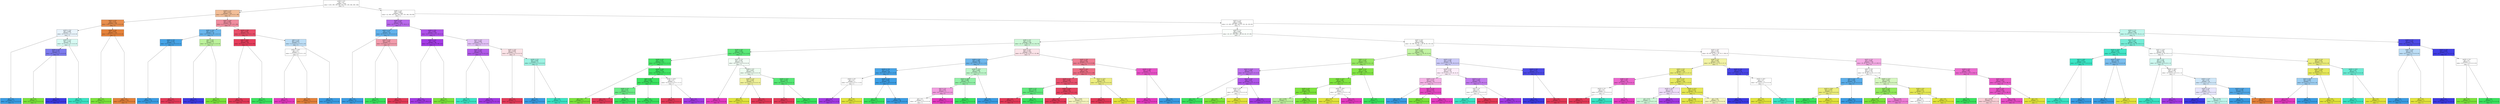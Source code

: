 digraph Tree {
node [shape=box, style="filled", color="black", fontname="helvetica"] ;
graph [ranksep=equally, splines=polyline] ;
edge [fontname="helvetica"] ;
0 [label="pix36 <= 0.5\ngini = 0.9\nsamples = 1414\nvalue = [135, 149, 130, 152, 154, 133, 139, 146, 140, 136]\nclass = 4", fillcolor="#ffffff"] ;
1 [label="pix28 <= 2.5\ngini = 0.557\nsamples = 214\nvalue = [133, 0, 4, 1, 4, 21, 4, 0, 1, 46]\nclass = 0", fillcolor="#f2be98"] ;
0 -> 1 [labeldistance=2.5, labelangle=45, headlabel="True"] ;
2 [label="pix21 <= 0.5\ngini = 0.18\nsamples = 146\nvalue = [132, 0, 2, 0, 4, 5, 3, 0, 0, 0]\nclass = 0", fillcolor="#e88e4d"] ;
1 -> 2 ;
3 [label="pix19 <= 9.0\ngini = 0.698\nsamples = 13\nvalue = [0, 0, 1, 0, 4, 5, 3, 0, 0, 0]\nclass = 5", fillcolor="#e9f4fc"] ;
2 -> 3 ;
4 [label="gini = 0.0\nsamples = 5\nvalue = [0, 0, 0, 0, 0, 5, 0, 0, 0, 0]\nclass = 5", fillcolor="#399de5"] ;
3 -> 4 ;
5 [label="pix29 <= 1.5\ngini = 0.594\nsamples = 8\nvalue = [0, 0, 1, 0, 4, 0, 3, 0, 0, 0]\nclass = 4", fillcolor="#d7faf3"] ;
3 -> 5 ;
6 [label="pix54 <= 5.5\ngini = 0.375\nsamples = 4\nvalue = [0, 0, 1, 0, 0, 0, 3, 0, 0, 0]\nclass = 6", fillcolor="#7d7bee"] ;
5 -> 6 ;
7 [label="gini = 0.0\nsamples = 1\nvalue = [0, 0, 1, 0, 0, 0, 0, 0, 0, 0]\nclass = 2", fillcolor="#7be539"] ;
6 -> 7 ;
8 [label="gini = 0.0\nsamples = 3\nvalue = [0, 0, 0, 0, 0, 0, 3, 0, 0, 0]\nclass = 6", fillcolor="#3c39e5"] ;
6 -> 8 ;
9 [label="gini = 0.0\nsamples = 4\nvalue = [0, 0, 0, 0, 4, 0, 0, 0, 0, 0]\nclass = 4", fillcolor="#39e5c5"] ;
5 -> 9 ;
10 [label="pix26 <= 2.0\ngini = 0.015\nsamples = 133\nvalue = [132, 0, 1, 0, 0, 0, 0, 0, 0, 0]\nclass = 0", fillcolor="#e5823b"] ;
2 -> 10 ;
11 [label="gini = 0.0\nsamples = 1\nvalue = [0, 0, 1, 0, 0, 0, 0, 0, 0, 0]\nclass = 2", fillcolor="#7be539"] ;
10 -> 11 ;
12 [label="gini = 0.0\nsamples = 132\nvalue = [132, 0, 0, 0, 0, 0, 0, 0, 0, 0]\nclass = 0", fillcolor="#e58139"] ;
10 -> 12 ;
13 [label="pix21 <= 6.0\ngini = 0.485\nsamples = 68\nvalue = [1, 0, 2, 1, 0, 16, 1, 0, 1, 46]\nclass = 9", fillcolor="#f08d9f"] ;
1 -> 13 ;
14 [label="pix43 <= 0.5\ngini = 0.377\nsamples = 18\nvalue = [0, 0, 2, 0, 0, 14, 1, 0, 0, 1]\nclass = 5", fillcolor="#6ab6ec"] ;
13 -> 14 ;
15 [label="pix63 <= 0.5\ngini = 0.124\nsamples = 15\nvalue = [0, 0, 0, 0, 0, 14, 0, 0, 0, 1]\nclass = 5", fillcolor="#47a4e7"] ;
14 -> 15 ;
16 [label="gini = 0.0\nsamples = 14\nvalue = [0, 0, 0, 0, 0, 14, 0, 0, 0, 0]\nclass = 5", fillcolor="#399de5"] ;
15 -> 16 ;
17 [label="gini = 0.0\nsamples = 1\nvalue = [0, 0, 0, 0, 0, 0, 0, 0, 0, 1]\nclass = 9", fillcolor="#e53958"] ;
15 -> 17 ;
18 [label="pix2 <= 6.5\ngini = 0.444\nsamples = 3\nvalue = [0, 0, 2, 0, 0, 0, 1, 0, 0, 0]\nclass = 2", fillcolor="#bdf29c"] ;
14 -> 18 ;
19 [label="gini = 0.0\nsamples = 1\nvalue = [0, 0, 0, 0, 0, 0, 1, 0, 0, 0]\nclass = 6", fillcolor="#3c39e5"] ;
18 -> 19 ;
20 [label="gini = 0.0\nsamples = 2\nvalue = [0, 0, 2, 0, 0, 0, 0, 0, 0, 0]\nclass = 2", fillcolor="#7be539"] ;
18 -> 20 ;
21 [label="pix34 <= 8.0\ngini = 0.187\nsamples = 50\nvalue = [1, 0, 0, 1, 0, 2, 0, 0, 1, 45]\nclass = 9", fillcolor="#e84e69"] ;
13 -> 21 ;
22 [label="pix9 <= 10.5\ngini = 0.043\nsamples = 46\nvalue = [0, 0, 0, 1, 0, 0, 0, 0, 0, 45]\nclass = 9", fillcolor="#e63d5c"] ;
21 -> 22 ;
23 [label="gini = 0.0\nsamples = 45\nvalue = [0, 0, 0, 0, 0, 0, 0, 0, 0, 45]\nclass = 9", fillcolor="#e53958"] ;
22 -> 23 ;
24 [label="gini = 0.0\nsamples = 1\nvalue = [0, 0, 0, 1, 0, 0, 0, 0, 0, 0]\nclass = 3", fillcolor="#39e55e"] ;
22 -> 24 ;
25 [label="pix6 <= 1.0\ngini = 0.625\nsamples = 4\nvalue = [1, 0, 0, 0, 0, 2, 0, 0, 1, 0]\nclass = 5", fillcolor="#bddef6"] ;
21 -> 25 ;
26 [label="pix52 <= 10.5\ngini = 0.5\nsamples = 2\nvalue = [1, 0, 0, 0, 0, 0, 0, 0, 1, 0]\nclass = 0", fillcolor="#ffffff"] ;
25 -> 26 ;
27 [label="gini = 0.0\nsamples = 1\nvalue = [0, 0, 0, 0, 0, 0, 0, 0, 1, 0]\nclass = 8", fillcolor="#e539c0"] ;
26 -> 27 ;
28 [label="gini = 0.0\nsamples = 1\nvalue = [1, 0, 0, 0, 0, 0, 0, 0, 0, 0]\nclass = 0", fillcolor="#e58139"] ;
26 -> 28 ;
29 [label="gini = 0.0\nsamples = 2\nvalue = [0, 0, 0, 0, 0, 2, 0, 0, 0, 0]\nclass = 5", fillcolor="#399de5"] ;
25 -> 29 ;
30 [label="pix60 <= 2.5\ngini = 0.887\nsamples = 1200\nvalue = [2, 149, 126, 151, 150, 112, 135, 146, 139, 90]\nclass = 3", fillcolor="#ffffff"] ;
0 -> 30 [labeldistance=2.5, labelangle=-45, headlabel="False"] ;
31 [label="pix29 <= 0.5\ngini = 0.367\nsamples = 140\nvalue = [0, 0, 1, 1, 6, 15, 0, 110, 0, 7]\nclass = 7", fillcolor="#b969eb"] ;
30 -> 31 ;
32 [label="pix21 <= 2.5\ngini = 0.32\nsamples = 16\nvalue = [0, 0, 0, 1, 0, 13, 0, 0, 0, 2]\nclass = 5", fillcolor="#63b2eb"] ;
31 -> 32 ;
33 [label="gini = 0.0\nsamples = 13\nvalue = [0, 0, 0, 0, 0, 13, 0, 0, 0, 0]\nclass = 5", fillcolor="#399de5"] ;
32 -> 33 ;
34 [label="pix43 <= 5.0\ngini = 0.444\nsamples = 3\nvalue = [0, 0, 0, 1, 0, 0, 0, 0, 0, 2]\nclass = 9", fillcolor="#f29cac"] ;
32 -> 34 ;
35 [label="gini = 0.0\nsamples = 1\nvalue = [0, 0, 0, 1, 0, 0, 0, 0, 0, 0]\nclass = 3", fillcolor="#39e55e"] ;
34 -> 35 ;
36 [label="gini = 0.0\nsamples = 2\nvalue = [0, 0, 0, 0, 0, 0, 0, 0, 0, 2]\nclass = 9", fillcolor="#e53958"] ;
34 -> 36 ;
37 [label="pix26 <= 9.5\ngini = 0.209\nsamples = 124\nvalue = [0, 0, 1, 0, 6, 2, 0, 110, 0, 5]\nclass = 7", fillcolor="#ae50e8"] ;
31 -> 37 ;
38 [label="pix55 <= 2.0\ngini = 0.02\nsamples = 99\nvalue = [0, 0, 1, 0, 0, 0, 0, 98, 0, 0]\nclass = 7", fillcolor="#a43be5"] ;
37 -> 38 ;
39 [label="gini = 0.0\nsamples = 98\nvalue = [0, 0, 0, 0, 0, 0, 0, 98, 0, 0]\nclass = 7", fillcolor="#a339e5"] ;
38 -> 39 ;
40 [label="gini = 0.0\nsamples = 1\nvalue = [0, 0, 1, 0, 0, 0, 0, 0, 0, 0]\nclass = 2", fillcolor="#7be539"] ;
38 -> 40 ;
41 [label="pix17 <= 0.5\ngini = 0.666\nsamples = 25\nvalue = [0, 0, 0, 0, 6, 2, 0, 12, 0, 5]\nclass = 7", fillcolor="#e2c0f7"] ;
37 -> 41 ;
42 [label="pix12 <= 5.5\ngini = 0.245\nsamples = 14\nvalue = [0, 0, 0, 0, 2, 0, 0, 12, 0, 0]\nclass = 7", fillcolor="#b25ae9"] ;
41 -> 42 ;
43 [label="gini = 0.0\nsamples = 2\nvalue = [0, 0, 0, 0, 2, 0, 0, 0, 0, 0]\nclass = 4", fillcolor="#39e5c5"] ;
42 -> 43 ;
44 [label="gini = 0.0\nsamples = 12\nvalue = [0, 0, 0, 0, 0, 0, 0, 12, 0, 0]\nclass = 7", fillcolor="#a339e5"] ;
42 -> 44 ;
45 [label="pix25 <= 6.0\ngini = 0.628\nsamples = 11\nvalue = [0, 0, 0, 0, 4, 2, 0, 0, 0, 5]\nclass = 9", fillcolor="#fbe3e7"] ;
41 -> 45 ;
46 [label="gini = 0.0\nsamples = 5\nvalue = [0, 0, 0, 0, 0, 0, 0, 0, 0, 5]\nclass = 9", fillcolor="#e53958"] ;
45 -> 46 ;
47 [label="pix38 <= 0.5\ngini = 0.444\nsamples = 6\nvalue = [0, 0, 0, 0, 4, 2, 0, 0, 0, 0]\nclass = 4", fillcolor="#9cf2e2"] ;
45 -> 47 ;
48 [label="gini = 0.0\nsamples = 2\nvalue = [0, 0, 0, 0, 0, 2, 0, 0, 0, 0]\nclass = 5", fillcolor="#399de5"] ;
47 -> 48 ;
49 [label="gini = 0.0\nsamples = 4\nvalue = [0, 0, 0, 0, 4, 0, 0, 0, 0, 0]\nclass = 4", fillcolor="#39e5c5"] ;
47 -> 49 ;
50 [label="pix33 <= 3.5\ngini = 0.879\nsamples = 1060\nvalue = [2, 149, 125, 150, 144, 97, 135, 36, 139, 83]\nclass = 3", fillcolor="#ffffff"] ;
30 -> 50 ;
51 [label="pix43 <= 1.5\ngini = 0.857\nsamples = 794\nvalue = [0, 127, 124, 149, 7, 80, 60, 28, 137, 82]\nclass = 3", fillcolor="#fbfffc"] ;
50 -> 51 ;
52 [label="pix26 <= 4.5\ngini = 0.713\nsamples = 295\nvalue = [0, 21, 3, 128, 0, 51, 0, 2, 18, 72]\nclass = 3", fillcolor="#cdf8d7"] ;
51 -> 52 ;
53 [label="pix19 <= 8.5\ngini = 0.291\nsamples = 136\nvalue = [0, 6, 3, 114, 0, 0, 0, 1, 6, 6]\nclass = 3", fillcolor="#5be979"] ;
52 -> 53 ;
54 [label="pix28 <= 4.5\ngini = 0.102\nsamples = 113\nvalue = [0, 0, 3, 107, 0, 0, 0, 1, 0, 2]\nclass = 3", fillcolor="#44e667"] ;
53 -> 54 ;
55 [label="gini = 0.0\nsamples = 3\nvalue = [0, 0, 3, 0, 0, 0, 0, 0, 0, 0]\nclass = 2", fillcolor="#7be539"] ;
54 -> 55 ;
56 [label="pix30 <= 4.0\ngini = 0.053\nsamples = 110\nvalue = [0, 0, 0, 107, 0, 0, 0, 1, 0, 2]\nclass = 3", fillcolor="#3ee662"] ;
54 -> 56 ;
57 [label="pix4 <= 8.5\ngini = 0.018\nsamples = 108\nvalue = [0, 0, 0, 107, 0, 0, 0, 0, 0, 1]\nclass = 3", fillcolor="#3be560"] ;
56 -> 57 ;
58 [label="pix46 <= 2.5\ngini = 0.32\nsamples = 5\nvalue = [0, 0, 0, 4, 0, 0, 0, 0, 0, 1]\nclass = 3", fillcolor="#6aec86"] ;
57 -> 58 ;
59 [label="gini = 0.0\nsamples = 1\nvalue = [0, 0, 0, 0, 0, 0, 0, 0, 0, 1]\nclass = 9", fillcolor="#e53958"] ;
58 -> 59 ;
60 [label="gini = 0.0\nsamples = 4\nvalue = [0, 0, 0, 4, 0, 0, 0, 0, 0, 0]\nclass = 3", fillcolor="#39e55e"] ;
58 -> 60 ;
61 [label="gini = 0.0\nsamples = 103\nvalue = [0, 0, 0, 103, 0, 0, 0, 0, 0, 0]\nclass = 3", fillcolor="#39e55e"] ;
57 -> 61 ;
62 [label="pix36 <= 10.0\ngini = 0.5\nsamples = 2\nvalue = [0, 0, 0, 0, 0, 0, 0, 1, 0, 1]\nclass = 7", fillcolor="#ffffff"] ;
56 -> 62 ;
63 [label="gini = 0.0\nsamples = 1\nvalue = [0, 0, 0, 0, 0, 0, 0, 0, 0, 1]\nclass = 9", fillcolor="#e53958"] ;
62 -> 63 ;
64 [label="gini = 0.0\nsamples = 1\nvalue = [0, 0, 0, 0, 0, 0, 0, 1, 0, 0]\nclass = 7", fillcolor="#a339e5"] ;
62 -> 64 ;
65 [label="pix37 <= 5.5\ngini = 0.741\nsamples = 23\nvalue = [0, 6, 0, 7, 0, 0, 0, 0, 6, 4]\nclass = 3", fillcolor="#f3fdf6"] ;
53 -> 65 ;
66 [label="gini = 0.0\nsamples = 6\nvalue = [0, 0, 0, 0, 0, 0, 0, 0, 6, 0]\nclass = 8", fillcolor="#e539c0"] ;
65 -> 66 ;
67 [label="pix58 <= 4.5\ngini = 0.651\nsamples = 17\nvalue = [0, 6, 0, 7, 0, 0, 0, 0, 0, 4]\nclass = 3", fillcolor="#edfdf0"] ;
65 -> 67 ;
68 [label="pix38 <= 1.0\ngini = 0.444\nsamples = 9\nvalue = [0, 6, 0, 0, 0, 0, 0, 0, 0, 3]\nclass = 1", fillcolor="#f0f29c"] ;
67 -> 68 ;
69 [label="gini = 0.0\nsamples = 6\nvalue = [0, 6, 0, 0, 0, 0, 0, 0, 0, 0]\nclass = 1", fillcolor="#e2e539"] ;
68 -> 69 ;
70 [label="gini = 0.0\nsamples = 3\nvalue = [0, 0, 0, 0, 0, 0, 0, 0, 0, 3]\nclass = 9", fillcolor="#e53958"] ;
68 -> 70 ;
71 [label="pix28 <= 11.0\ngini = 0.219\nsamples = 8\nvalue = [0, 0, 0, 7, 0, 0, 0, 0, 0, 1]\nclass = 3", fillcolor="#55e975"] ;
67 -> 71 ;
72 [label="gini = 0.0\nsamples = 1\nvalue = [0, 0, 0, 0, 0, 0, 0, 0, 0, 1]\nclass = 9", fillcolor="#e53958"] ;
71 -> 72 ;
73 [label="gini = 0.0\nsamples = 7\nvalue = [0, 0, 0, 7, 0, 0, 0, 0, 0, 0]\nclass = 3", fillcolor="#39e55e"] ;
71 -> 73 ;
74 [label="pix21 <= 6.5\ngini = 0.702\nsamples = 159\nvalue = [0, 15, 0, 14, 0, 51, 0, 1, 12, 66]\nclass = 9", fillcolor="#fbe3e8"] ;
52 -> 74 ;
75 [label="pix20 <= 9.0\ngini = 0.386\nsamples = 65\nvalue = [0, 2, 0, 9, 0, 50, 0, 1, 3, 0]\nclass = 5", fillcolor="#6eb7ec"] ;
74 -> 75 ;
76 [label="pix10 <= 7.0\ngini = 0.117\nsamples = 49\nvalue = [0, 1, 0, 1, 0, 46, 0, 1, 0, 0]\nclass = 5", fillcolor="#45a3e7"] ;
75 -> 76 ;
77 [label="pix54 <= 4.0\ngini = 0.5\nsamples = 2\nvalue = [0, 1, 0, 0, 0, 0, 0, 1, 0, 0]\nclass = 1", fillcolor="#ffffff"] ;
76 -> 77 ;
78 [label="gini = 0.0\nsamples = 1\nvalue = [0, 0, 0, 0, 0, 0, 0, 1, 0, 0]\nclass = 7", fillcolor="#a339e5"] ;
77 -> 78 ;
79 [label="gini = 0.0\nsamples = 1\nvalue = [0, 1, 0, 0, 0, 0, 0, 0, 0, 0]\nclass = 1", fillcolor="#e2e539"] ;
77 -> 79 ;
80 [label="pix28 <= 2.0\ngini = 0.042\nsamples = 47\nvalue = [0, 0, 0, 1, 0, 46, 0, 0, 0, 0]\nclass = 5", fillcolor="#3d9fe6"] ;
76 -> 80 ;
81 [label="gini = 0.0\nsamples = 1\nvalue = [0, 0, 0, 1, 0, 0, 0, 0, 0, 0]\nclass = 3", fillcolor="#39e55e"] ;
80 -> 81 ;
82 [label="gini = 0.0\nsamples = 46\nvalue = [0, 0, 0, 0, 0, 46, 0, 0, 0, 0]\nclass = 5", fillcolor="#399de5"] ;
80 -> 82 ;
83 [label="pix18 <= 14.5\ngini = 0.648\nsamples = 16\nvalue = [0, 1, 0, 8, 0, 4, 0, 0, 3, 0]\nclass = 3", fillcolor="#bdf6c9"] ;
75 -> 83 ;
84 [label="pix12 <= 10.0\ngini = 0.486\nsamples = 12\nvalue = [0, 1, 0, 8, 0, 0, 0, 0, 3, 0]\nclass = 3", fillcolor="#91f1a6"] ;
83 -> 84 ;
85 [label="pix5 <= 2.5\ngini = 0.56\nsamples = 5\nvalue = [0, 1, 0, 1, 0, 0, 0, 0, 3, 0]\nclass = 8", fillcolor="#f29ce0"] ;
84 -> 85 ;
86 [label="gini = 0.5\nsamples = 2\nvalue = [0, 1, 0, 1, 0, 0, 0, 0, 0, 0]\nclass = 1", fillcolor="#ffffff"] ;
85 -> 86 ;
87 [label="gini = 0.0\nsamples = 3\nvalue = [0, 0, 0, 0, 0, 0, 0, 0, 3, 0]\nclass = 8", fillcolor="#e539c0"] ;
85 -> 87 ;
88 [label="gini = 0.0\nsamples = 7\nvalue = [0, 0, 0, 7, 0, 0, 0, 0, 0, 0]\nclass = 3", fillcolor="#39e55e"] ;
84 -> 88 ;
89 [label="gini = 0.0\nsamples = 4\nvalue = [0, 0, 0, 0, 0, 4, 0, 0, 0, 0]\nclass = 5", fillcolor="#399de5"] ;
83 -> 89 ;
90 [label="pix42 <= 9.0\ngini = 0.476\nsamples = 94\nvalue = [0, 13, 0, 5, 0, 1, 0, 0, 9, 66]\nclass = 9", fillcolor="#ee7d92"] ;
74 -> 90 ;
91 [label="pix19 <= 14.5\ngini = 0.37\nsamples = 85\nvalue = [0, 13, 0, 5, 0, 0, 0, 0, 1, 66]\nclass = 9", fillcolor="#ec6d84"] ;
90 -> 91 ;
92 [label="pix29 <= 5.5\ngini = 0.209\nsamples = 70\nvalue = [0, 2, 0, 5, 0, 0, 0, 0, 1, 62]\nclass = 9", fillcolor="#e8516d"] ;
91 -> 92 ;
93 [label="pix54 <= 2.5\ngini = 0.278\nsamples = 6\nvalue = [0, 0, 0, 5, 0, 0, 0, 0, 0, 1]\nclass = 3", fillcolor="#61ea7e"] ;
92 -> 93 ;
94 [label="gini = 0.0\nsamples = 1\nvalue = [0, 0, 0, 0, 0, 0, 0, 0, 0, 1]\nclass = 9", fillcolor="#e53958"] ;
93 -> 94 ;
95 [label="gini = 0.0\nsamples = 5\nvalue = [0, 0, 0, 5, 0, 0, 0, 0, 0, 0]\nclass = 3", fillcolor="#39e55e"] ;
93 -> 95 ;
96 [label="pix44 <= 11.5\ngini = 0.09\nsamples = 64\nvalue = [0, 2, 0, 0, 0, 0, 0, 0, 1, 61]\nclass = 9", fillcolor="#e64360"] ;
92 -> 96 ;
97 [label="gini = 0.0\nsamples = 60\nvalue = [0, 0, 0, 0, 0, 0, 0, 0, 0, 60]\nclass = 9", fillcolor="#e53958"] ;
96 -> 97 ;
98 [label="gini = 0.625\nsamples = 4\nvalue = [0, 2, 0, 0, 0, 0, 0, 0, 1, 1]\nclass = 1", fillcolor="#f5f6bd"] ;
96 -> 98 ;
99 [label="pix12 <= 13.5\ngini = 0.391\nsamples = 15\nvalue = [0, 11, 0, 0, 0, 0, 0, 0, 0, 4]\nclass = 1", fillcolor="#edee81"] ;
91 -> 99 ;
100 [label="gini = 0.0\nsamples = 4\nvalue = [0, 0, 0, 0, 0, 0, 0, 0, 0, 4]\nclass = 9", fillcolor="#e53958"] ;
99 -> 100 ;
101 [label="gini = 0.0\nsamples = 11\nvalue = [0, 11, 0, 0, 0, 0, 0, 0, 0, 0]\nclass = 1", fillcolor="#e2e539"] ;
99 -> 101 ;
102 [label="pix18 <= 15.5\ngini = 0.198\nsamples = 9\nvalue = [0, 0, 0, 0, 0, 1, 0, 0, 8, 0]\nclass = 8", fillcolor="#e852c8"] ;
90 -> 102 ;
103 [label="gini = 0.0\nsamples = 8\nvalue = [0, 0, 0, 0, 0, 0, 0, 0, 8, 0]\nclass = 8", fillcolor="#e539c0"] ;
102 -> 103 ;
104 [label="gini = 0.0\nsamples = 1\nvalue = [0, 0, 0, 0, 0, 1, 0, 0, 0, 0]\nclass = 5", fillcolor="#399de5"] ;
102 -> 104 ;
105 [label="pix27 <= 8.5\ngini = 0.816\nsamples = 499\nvalue = [0, 106, 121, 21, 7, 29, 60, 26, 119, 10]\nclass = 2", fillcolor="#fefffe"] ;
51 -> 105 ;
106 [label="pix34 <= 5.5\ngini = 0.664\nsamples = 178\nvalue = [0, 3, 96, 5, 2, 7, 25, 23, 13, 4]\nclass = 2", fillcolor="#c2f3a3"] ;
105 -> 106 ;
107 [label="pix61 <= 1.5\ngini = 0.326\nsamples = 117\nvalue = [0, 3, 95, 5, 0, 0, 0, 13, 1, 0]\nclass = 2", fillcolor="#97ea63"] ;
106 -> 107 ;
108 [label="pix11 <= 11.0\ngini = 0.394\nsamples = 17\nvalue = [0, 1, 1, 2, 0, 0, 0, 13, 0, 0]\nclass = 7", fillcolor="#bc6eec"] ;
107 -> 108 ;
109 [label="gini = 0.0\nsamples = 2\nvalue = [0, 0, 0, 2, 0, 0, 0, 0, 0, 0]\nclass = 3", fillcolor="#39e55e"] ;
108 -> 109 ;
110 [label="pix13 <= 8.5\ngini = 0.24\nsamples = 15\nvalue = [0, 1, 1, 0, 0, 0, 0, 13, 0, 0]\nclass = 7", fillcolor="#b055e9"] ;
108 -> 110 ;
111 [label="pix44 <= 9.0\ngini = 0.5\nsamples = 2\nvalue = [0, 1, 1, 0, 0, 0, 0, 0, 0, 0]\nclass = 1", fillcolor="#ffffff"] ;
110 -> 111 ;
112 [label="gini = 0.0\nsamples = 1\nvalue = [0, 0, 1, 0, 0, 0, 0, 0, 0, 0]\nclass = 2", fillcolor="#7be539"] ;
111 -> 112 ;
113 [label="gini = 0.0\nsamples = 1\nvalue = [0, 1, 0, 0, 0, 0, 0, 0, 0, 0]\nclass = 1", fillcolor="#e2e539"] ;
111 -> 113 ;
114 [label="gini = 0.0\nsamples = 13\nvalue = [0, 0, 0, 0, 0, 0, 0, 13, 0, 0]\nclass = 7", fillcolor="#a339e5"] ;
110 -> 114 ;
115 [label="pix46 <= 5.5\ngini = 0.115\nsamples = 100\nvalue = [0, 2, 94, 3, 0, 0, 0, 0, 1, 0]\nclass = 2", fillcolor="#83e745"] ;
107 -> 115 ;
116 [label="pix26 <= 13.5\ngini = 0.06\nsamples = 97\nvalue = [0, 2, 94, 0, 0, 0, 0, 0, 1, 0]\nclass = 2", fillcolor="#7fe63f"] ;
115 -> 116 ;
117 [label="pix50 <= 0.5\ngini = 0.021\nsamples = 95\nvalue = [0, 1, 94, 0, 0, 0, 0, 0, 0, 0]\nclass = 2", fillcolor="#7ce53b"] ;
116 -> 117 ;
118 [label="gini = 0.444\nsamples = 3\nvalue = [0, 1, 2, 0, 0, 0, 0, 0, 0, 0]\nclass = 2", fillcolor="#bdf29c"] ;
117 -> 118 ;
119 [label="gini = 0.0\nsamples = 92\nvalue = [0, 0, 92, 0, 0, 0, 0, 0, 0, 0]\nclass = 2", fillcolor="#7be539"] ;
117 -> 119 ;
120 [label="pix45 <= 10.0\ngini = 0.5\nsamples = 2\nvalue = [0, 1, 0, 0, 0, 0, 0, 0, 1, 0]\nclass = 1", fillcolor="#ffffff"] ;
116 -> 120 ;
121 [label="gini = 0.0\nsamples = 1\nvalue = [0, 1, 0, 0, 0, 0, 0, 0, 0, 0]\nclass = 1", fillcolor="#e2e539"] ;
120 -> 121 ;
122 [label="gini = 0.0\nsamples = 1\nvalue = [0, 0, 0, 0, 0, 0, 0, 0, 1, 0]\nclass = 8", fillcolor="#e539c0"] ;
120 -> 122 ;
123 [label="gini = 0.0\nsamples = 3\nvalue = [0, 0, 0, 3, 0, 0, 0, 0, 0, 0]\nclass = 3", fillcolor="#39e55e"] ;
115 -> 123 ;
124 [label="pix54 <= 6.5\ngini = 0.748\nsamples = 61\nvalue = [0, 0, 1, 0, 2, 7, 25, 10, 12, 4]\nclass = 6", fillcolor="#cbcaf8"] ;
106 -> 124 ;
125 [label="pix38 <= 0.5\ngini = 0.739\nsamples = 34\nvalue = [0, 0, 1, 0, 2, 7, 0, 10, 12, 2]\nclass = 8", fillcolor="#fdeefa"] ;
124 -> 125 ;
126 [label="pix28 <= 5.0\ngini = 0.515\nsamples = 20\nvalue = [0, 0, 1, 0, 0, 7, 0, 0, 12, 0]\nclass = 8", fillcolor="#f5b3e7"] ;
125 -> 126 ;
127 [label="gini = 0.0\nsamples = 7\nvalue = [0, 0, 0, 0, 0, 7, 0, 0, 0, 0]\nclass = 5", fillcolor="#399de5"] ;
126 -> 127 ;
128 [label="pix11 <= 3.5\ngini = 0.142\nsamples = 13\nvalue = [0, 0, 1, 0, 0, 0, 0, 0, 12, 0]\nclass = 8", fillcolor="#e749c5"] ;
126 -> 128 ;
129 [label="gini = 0.0\nsamples = 1\nvalue = [0, 0, 1, 0, 0, 0, 0, 0, 0, 0]\nclass = 2", fillcolor="#7be539"] ;
128 -> 129 ;
130 [label="gini = 0.0\nsamples = 12\nvalue = [0, 0, 0, 0, 0, 0, 0, 0, 12, 0]\nclass = 8", fillcolor="#e539c0"] ;
128 -> 130 ;
131 [label="pix14 <= 1.5\ngini = 0.449\nsamples = 14\nvalue = [0, 0, 0, 0, 2, 0, 0, 10, 0, 2]\nclass = 7", fillcolor="#c27bee"] ;
125 -> 131 ;
132 [label="pix9 <= 1.0\ngini = 0.5\nsamples = 4\nvalue = [0, 0, 0, 0, 2, 0, 0, 0, 0, 2]\nclass = 4", fillcolor="#ffffff"] ;
131 -> 132 ;
133 [label="gini = 0.0\nsamples = 2\nvalue = [0, 0, 0, 0, 2, 0, 0, 0, 0, 0]\nclass = 4", fillcolor="#39e5c5"] ;
132 -> 133 ;
134 [label="gini = 0.0\nsamples = 2\nvalue = [0, 0, 0, 0, 0, 0, 0, 0, 0, 2]\nclass = 9", fillcolor="#e53958"] ;
132 -> 134 ;
135 [label="gini = 0.0\nsamples = 10\nvalue = [0, 0, 0, 0, 0, 0, 0, 10, 0, 0]\nclass = 7", fillcolor="#a339e5"] ;
131 -> 135 ;
136 [label="pix20 <= 5.0\ngini = 0.137\nsamples = 27\nvalue = [0, 0, 0, 0, 0, 0, 25, 0, 0, 2]\nclass = 6", fillcolor="#4c49e7"] ;
124 -> 136 ;
137 [label="gini = 0.0\nsamples = 25\nvalue = [0, 0, 0, 0, 0, 0, 25, 0, 0, 0]\nclass = 6", fillcolor="#3c39e5"] ;
136 -> 137 ;
138 [label="gini = 0.0\nsamples = 2\nvalue = [0, 0, 0, 0, 0, 0, 0, 0, 0, 2]\nclass = 9", fillcolor="#e53958"] ;
136 -> 138 ;
139 [label="pix10 <= 8.5\ngini = 0.762\nsamples = 321\nvalue = [0, 103, 25, 16, 5, 22, 35, 3, 106, 6]\nclass = 8", fillcolor="#fffcfe"] ;
105 -> 139 ;
140 [label="pix46 <= 5.5\ngini = 0.594\nsamples = 143\nvalue = [0, 83, 0, 2, 4, 0, 33, 3, 17, 1]\nclass = 1", fillcolor="#f2f3a5"] ;
139 -> 140 ;
141 [label="pix52 <= 6.0\ngini = 0.418\nsamples = 110\nvalue = [0, 82, 0, 2, 3, 0, 2, 3, 17, 1]\nclass = 1", fillcolor="#ebed75"] ;
140 -> 141 ;
142 [label="pix60 <= 8.0\ngini = 0.34\nsamples = 10\nvalue = [0, 0, 0, 0, 1, 0, 0, 0, 8, 1]\nclass = 8", fillcolor="#eb65ce"] ;
141 -> 142 ;
143 [label="pix10 <= 3.5\ngini = 0.5\nsamples = 2\nvalue = [0, 0, 0, 0, 1, 0, 0, 0, 0, 1]\nclass = 4", fillcolor="#ffffff"] ;
142 -> 143 ;
144 [label="gini = 0.0\nsamples = 1\nvalue = [0, 0, 0, 0, 0, 0, 0, 0, 0, 1]\nclass = 9", fillcolor="#e53958"] ;
143 -> 144 ;
145 [label="gini = 0.0\nsamples = 1\nvalue = [0, 0, 0, 0, 1, 0, 0, 0, 0, 0]\nclass = 4", fillcolor="#39e5c5"] ;
143 -> 145 ;
146 [label="gini = 0.0\nsamples = 8\nvalue = [0, 0, 0, 0, 0, 0, 0, 0, 8, 0]\nclass = 8", fillcolor="#e539c0"] ;
142 -> 146 ;
147 [label="pix19 <= 6.5\ngini = 0.317\nsamples = 100\nvalue = [0, 82, 0, 2, 2, 0, 2, 3, 9, 0]\nclass = 1", fillcolor="#e8ea60"] ;
141 -> 147 ;
148 [label="pix29 <= 15.5\ngini = 0.75\nsamples = 8\nvalue = [0, 1, 0, 2, 1, 0, 0, 3, 1, 0]\nclass = 7", fillcolor="#f0defb"] ;
147 -> 148 ;
149 [label="gini = 0.72\nsamples = 5\nvalue = [0, 1, 0, 2, 1, 0, 0, 0, 1, 0]\nclass = 3", fillcolor="#cef8d7"] ;
148 -> 149 ;
150 [label="gini = 0.0\nsamples = 3\nvalue = [0, 0, 0, 0, 0, 0, 0, 3, 0, 0]\nclass = 7", fillcolor="#a339e5"] ;
148 -> 150 ;
151 [label="pix50 <= 11.5\ngini = 0.217\nsamples = 92\nvalue = [0, 81, 0, 0, 1, 0, 2, 0, 8, 0]\nclass = 1", fillcolor="#e6e853"] ;
147 -> 151 ;
152 [label="gini = 0.124\nsamples = 77\nvalue = [0, 72, 0, 0, 1, 0, 2, 0, 2, 0]\nclass = 1", fillcolor="#e4e746"] ;
151 -> 152 ;
153 [label="gini = 0.48\nsamples = 15\nvalue = [0, 9, 0, 0, 0, 0, 0, 0, 6, 0]\nclass = 1", fillcolor="#f5f6bd"] ;
151 -> 153 ;
154 [label="pix21 <= 3.0\ngini = 0.116\nsamples = 33\nvalue = [0, 1, 0, 0, 1, 0, 31, 0, 0, 0]\nclass = 6", fillcolor="#4845e7"] ;
140 -> 154 ;
155 [label="gini = 0.0\nsamples = 31\nvalue = [0, 0, 0, 0, 0, 0, 31, 0, 0, 0]\nclass = 6", fillcolor="#3c39e5"] ;
154 -> 155 ;
156 [label="pix35 <= 10.5\ngini = 0.5\nsamples = 2\nvalue = [0, 1, 0, 0, 1, 0, 0, 0, 0, 0]\nclass = 1", fillcolor="#ffffff"] ;
154 -> 156 ;
157 [label="gini = 0.0\nsamples = 1\nvalue = [0, 1, 0, 0, 0, 0, 0, 0, 0, 0]\nclass = 1", fillcolor="#e2e539"] ;
156 -> 157 ;
158 [label="gini = 0.0\nsamples = 1\nvalue = [0, 0, 0, 0, 1, 0, 0, 0, 0, 0]\nclass = 4", fillcolor="#39e5c5"] ;
156 -> 158 ;
159 [label="pix21 <= 5.5\ngini = 0.695\nsamples = 178\nvalue = [0, 20, 25, 14, 1, 22, 2, 0, 89, 5]\nclass = 8", fillcolor="#f4ace5"] ;
139 -> 159 ;
160 [label="pix61 <= 4.0\ngini = 0.724\nsamples = 67\nvalue = [0, 16, 22, 2, 0, 22, 2, 0, 3, 0]\nclass = 2", fillcolor="#ffffff"] ;
159 -> 160 ;
161 [label="pix5 <= 2.0\ngini = 0.269\nsamples = 26\nvalue = [0, 3, 0, 1, 0, 22, 0, 0, 0, 0]\nclass = 5", fillcolor="#5baeea"] ;
160 -> 161 ;
162 [label="pix43 <= 10.0\ngini = 0.375\nsamples = 4\nvalue = [0, 3, 0, 1, 0, 0, 0, 0, 0, 0]\nclass = 1", fillcolor="#ecee7b"] ;
161 -> 162 ;
163 [label="gini = 0.0\nsamples = 1\nvalue = [0, 0, 0, 1, 0, 0, 0, 0, 0, 0]\nclass = 3", fillcolor="#39e55e"] ;
162 -> 163 ;
164 [label="gini = 0.0\nsamples = 3\nvalue = [0, 3, 0, 0, 0, 0, 0, 0, 0, 0]\nclass = 1", fillcolor="#e2e539"] ;
162 -> 164 ;
165 [label="gini = 0.0\nsamples = 22\nvalue = [0, 0, 0, 0, 0, 22, 0, 0, 0, 0]\nclass = 5", fillcolor="#399de5"] ;
161 -> 165 ;
166 [label="pix44 <= 13.5\ngini = 0.603\nsamples = 41\nvalue = [0, 13, 22, 1, 0, 0, 2, 0, 3, 0]\nclass = 2", fillcolor="#d5f7bf"] ;
160 -> 166 ;
167 [label="pix37 <= 2.5\ngini = 0.269\nsamples = 26\nvalue = [0, 0, 22, 0, 0, 0, 1, 0, 3, 0]\nclass = 2", fillcolor="#92ea5b"] ;
166 -> 167 ;
168 [label="gini = 0.0\nsamples = 22\nvalue = [0, 0, 22, 0, 0, 0, 0, 0, 0, 0]\nclass = 2", fillcolor="#7be539"] ;
167 -> 168 ;
169 [label="gini = 0.375\nsamples = 4\nvalue = [0, 0, 0, 0, 0, 0, 1, 0, 3, 0]\nclass = 8", fillcolor="#ee7bd5"] ;
167 -> 169 ;
170 [label="pix36 <= 9.5\ngini = 0.24\nsamples = 15\nvalue = [0, 13, 0, 1, 0, 0, 1, 0, 0, 0]\nclass = 1", fillcolor="#e6e955"] ;
166 -> 170 ;
171 [label="gini = 0.5\nsamples = 2\nvalue = [0, 0, 0, 1, 0, 0, 1, 0, 0, 0]\nclass = 3", fillcolor="#ffffff"] ;
170 -> 171 ;
172 [label="gini = 0.0\nsamples = 13\nvalue = [0, 13, 0, 0, 0, 0, 0, 0, 0, 0]\nclass = 1", fillcolor="#e2e539"] ;
170 -> 172 ;
173 [label="pix18 <= 0.5\ngini = 0.384\nsamples = 111\nvalue = [0, 4, 3, 12, 1, 0, 0, 0, 86, 5]\nclass = 8", fillcolor="#ec6bd0"] ;
159 -> 173 ;
174 [label="gini = 0.0\nsamples = 8\nvalue = [0, 0, 0, 8, 0, 0, 0, 0, 0, 0]\nclass = 3", fillcolor="#39e55e"] ;
173 -> 174 ;
175 [label="pix33 <= 1.5\ngini = 0.297\nsamples = 103\nvalue = [0, 4, 3, 4, 1, 0, 0, 0, 86, 5]\nclass = 8", fillcolor="#ea5bcb"] ;
173 -> 175 ;
176 [label="pix36 <= 4.5\ngini = 0.255\nsamples = 100\nvalue = [0, 1, 3, 4, 1, 0, 0, 0, 86, 5]\nclass = 8", fillcolor="#e956c9"] ;
175 -> 176 ;
177 [label="gini = 0.611\nsamples = 6\nvalue = [0, 0, 2, 0, 0, 0, 0, 0, 1, 3]\nclass = 9", fillcolor="#f8ced5"] ;
176 -> 177 ;
178 [label="gini = 0.18\nsamples = 94\nvalue = [0, 1, 1, 4, 1, 0, 0, 0, 85, 2]\nclass = 8", fillcolor="#e84dc6"] ;
176 -> 178 ;
179 [label="gini = 0.0\nsamples = 3\nvalue = [0, 3, 0, 0, 0, 0, 0, 0, 0, 0]\nclass = 1", fillcolor="#e2e539"] ;
175 -> 179 ;
180 [label="pix54 <= 1.5\ngini = 0.643\nsamples = 266\nvalue = [2, 22, 1, 1, 137, 17, 75, 8, 2, 1]\nclass = 4", fillcolor="#bff7ec"] ;
50 -> 180 ;
181 [label="pix13 <= 3.5\ngini = 0.45\nsamples = 188\nvalue = [2, 20, 0, 0, 137, 14, 4, 8, 2, 1]\nclass = 4", fillcolor="#75edd7"] ;
180 -> 181 ;
182 [label="pix10 <= 15.0\ngini = 0.079\nsamples = 122\nvalue = [0, 1, 0, 0, 117, 4, 0, 0, 0, 0]\nclass = 4", fillcolor="#41e6c7"] ;
181 -> 182 ;
183 [label="pix5 <= 14.0\ngini = 0.017\nsamples = 118\nvalue = [0, 0, 0, 0, 117, 1, 0, 0, 0, 0]\nclass = 4", fillcolor="#3be5c5"] ;
182 -> 183 ;
184 [label="gini = 0.0\nsamples = 117\nvalue = [0, 0, 0, 0, 117, 0, 0, 0, 0, 0]\nclass = 4", fillcolor="#39e5c5"] ;
183 -> 184 ;
185 [label="gini = 0.0\nsamples = 1\nvalue = [0, 0, 0, 0, 0, 1, 0, 0, 0, 0]\nclass = 5", fillcolor="#399de5"] ;
183 -> 185 ;
186 [label="pix12 <= 11.5\ngini = 0.375\nsamples = 4\nvalue = [0, 1, 0, 0, 0, 3, 0, 0, 0, 0]\nclass = 5", fillcolor="#7bbeee"] ;
182 -> 186 ;
187 [label="gini = 0.0\nsamples = 3\nvalue = [0, 0, 0, 0, 0, 3, 0, 0, 0, 0]\nclass = 5", fillcolor="#399de5"] ;
186 -> 187 ;
188 [label="gini = 0.0\nsamples = 1\nvalue = [0, 1, 0, 0, 0, 0, 0, 0, 0, 0]\nclass = 1", fillcolor="#e2e539"] ;
186 -> 188 ;
189 [label="pix27 <= 14.5\ngini = 0.782\nsamples = 66\nvalue = [2, 19, 0, 0, 20, 10, 4, 8, 2, 1]\nclass = 4", fillcolor="#fbfefe"] ;
181 -> 189 ;
190 [label="pix5 <= 3.5\ngini = 0.746\nsamples = 40\nvalue = [2, 0, 0, 0, 16, 8, 4, 8, 1, 1]\nclass = 4", fillcolor="#cef8f0"] ;
189 -> 190 ;
191 [label="gini = 0.0\nsamples = 13\nvalue = [0, 0, 0, 0, 13, 0, 0, 0, 0, 0]\nclass = 4", fillcolor="#39e5c5"] ;
190 -> 191 ;
192 [label="pix26 <= 10.0\ngini = 0.782\nsamples = 27\nvalue = [2, 0, 0, 0, 3, 8, 4, 8, 1, 1]\nclass = 5", fillcolor="#ffffff"] ;
190 -> 192 ;
193 [label="gini = 0.0\nsamples = 7\nvalue = [0, 0, 0, 0, 0, 0, 0, 7, 0, 0]\nclass = 7", fillcolor="#a339e5"] ;
192 -> 193 ;
194 [label="pix59 <= 13.5\ngini = 0.76\nsamples = 20\nvalue = [2, 0, 0, 0, 3, 8, 4, 1, 1, 1]\nclass = 5", fillcolor="#cee6f8"] ;
192 -> 194 ;
195 [label="pix29 <= 2.0\ngini = 0.76\nsamples = 11\nvalue = [1, 0, 0, 0, 3, 0, 4, 1, 1, 1]\nclass = 6", fillcolor="#e7e6fc"] ;
194 -> 195 ;
196 [label="gini = 0.0\nsamples = 4\nvalue = [0, 0, 0, 0, 0, 0, 4, 0, 0, 0]\nclass = 6", fillcolor="#3c39e5"] ;
195 -> 196 ;
197 [label="gini = 0.735\nsamples = 7\nvalue = [1, 0, 0, 0, 3, 0, 0, 1, 1, 1]\nclass = 4", fillcolor="#bdf6ec"] ;
195 -> 197 ;
198 [label="pix19 <= 13.5\ngini = 0.198\nsamples = 9\nvalue = [1, 0, 0, 0, 0, 8, 0, 0, 0, 0]\nclass = 5", fillcolor="#52a9e8"] ;
194 -> 198 ;
199 [label="gini = 0.0\nsamples = 8\nvalue = [0, 0, 0, 0, 0, 8, 0, 0, 0, 0]\nclass = 5", fillcolor="#399de5"] ;
198 -> 199 ;
200 [label="gini = 0.0\nsamples = 1\nvalue = [1, 0, 0, 0, 0, 0, 0, 0, 0, 0]\nclass = 0", fillcolor="#e58139"] ;
198 -> 200 ;
201 [label="pix38 <= 5.0\ngini = 0.435\nsamples = 26\nvalue = [0, 19, 0, 0, 4, 2, 0, 0, 1, 0]\nclass = 1", fillcolor="#ebed78"] ;
189 -> 201 ;
202 [label="pix20 <= 10.0\ngini = 0.254\nsamples = 21\nvalue = [0, 18, 0, 0, 0, 2, 0, 0, 1, 0]\nclass = 1", fillcolor="#e7e958"] ;
201 -> 202 ;
203 [label="pix4 <= 15.5\ngini = 0.444\nsamples = 3\nvalue = [0, 0, 0, 0, 0, 2, 0, 0, 1, 0]\nclass = 5", fillcolor="#9ccef2"] ;
202 -> 203 ;
204 [label="gini = 0.0\nsamples = 1\nvalue = [0, 0, 0, 0, 0, 0, 0, 0, 1, 0]\nclass = 8", fillcolor="#e539c0"] ;
203 -> 204 ;
205 [label="gini = 0.0\nsamples = 2\nvalue = [0, 0, 0, 0, 0, 2, 0, 0, 0, 0]\nclass = 5", fillcolor="#399de5"] ;
203 -> 205 ;
206 [label="gini = 0.0\nsamples = 18\nvalue = [0, 18, 0, 0, 0, 0, 0, 0, 0, 0]\nclass = 1", fillcolor="#e2e539"] ;
202 -> 206 ;
207 [label="pix29 <= 13.0\ngini = 0.32\nsamples = 5\nvalue = [0, 1, 0, 0, 4, 0, 0, 0, 0, 0]\nclass = 4", fillcolor="#6aecd4"] ;
201 -> 207 ;
208 [label="gini = 0.0\nsamples = 4\nvalue = [0, 0, 0, 0, 4, 0, 0, 0, 0, 0]\nclass = 4", fillcolor="#39e5c5"] ;
207 -> 208 ;
209 [label="gini = 0.0\nsamples = 1\nvalue = [0, 1, 0, 0, 0, 0, 0, 0, 0, 0]\nclass = 1", fillcolor="#e2e539"] ;
207 -> 209 ;
210 [label="pix42 <= 7.5\ngini = 0.169\nsamples = 78\nvalue = [0, 2, 1, 1, 0, 3, 71, 0, 0, 0]\nclass = 6", fillcolor="#4e4be7"] ;
180 -> 210 ;
211 [label="pix62 <= 3.0\ngini = 0.48\nsamples = 5\nvalue = [0, 2, 0, 0, 0, 3, 0, 0, 0, 0]\nclass = 5", fillcolor="#bddef6"] ;
210 -> 211 ;
212 [label="gini = 0.0\nsamples = 3\nvalue = [0, 0, 0, 0, 0, 3, 0, 0, 0, 0]\nclass = 5", fillcolor="#399de5"] ;
211 -> 212 ;
213 [label="gini = 0.0\nsamples = 2\nvalue = [0, 2, 0, 0, 0, 0, 0, 0, 0, 0]\nclass = 1", fillcolor="#e2e539"] ;
211 -> 213 ;
214 [label="pix22 <= 3.0\ngini = 0.054\nsamples = 73\nvalue = [0, 0, 1, 1, 0, 0, 71, 0, 0, 0]\nclass = 6", fillcolor="#413ee6"] ;
210 -> 214 ;
215 [label="gini = 0.0\nsamples = 71\nvalue = [0, 0, 0, 0, 0, 0, 71, 0, 0, 0]\nclass = 6", fillcolor="#3c39e5"] ;
214 -> 215 ;
216 [label="pix30 <= 2.0\ngini = 0.5\nsamples = 2\nvalue = [0, 0, 1, 1, 0, 0, 0, 0, 0, 0]\nclass = 2", fillcolor="#ffffff"] ;
214 -> 216 ;
217 [label="gini = 0.0\nsamples = 1\nvalue = [0, 0, 1, 0, 0, 0, 0, 0, 0, 0]\nclass = 2", fillcolor="#7be539"] ;
216 -> 217 ;
218 [label="gini = 0.0\nsamples = 1\nvalue = [0, 0, 0, 1, 0, 0, 0, 0, 0, 0]\nclass = 3", fillcolor="#39e55e"] ;
216 -> 218 ;
{rank=same ; 0} ;
{rank=same ; 1; 30} ;
{rank=same ; 2; 13; 31; 50} ;
{rank=same ; 3; 10; 14; 21; 32; 37; 51; 180} ;
{rank=same ; 5; 15; 18; 22; 25; 34; 38; 41; 52; 105; 181; 210} ;
{rank=same ; 6; 26; 42; 45; 53; 74; 106; 139; 182; 189; 211; 214} ;
{rank=same ; 47; 54; 65; 75; 90; 107; 124; 140; 159; 183; 186; 190; 201; 216} ;
{rank=same ; 56; 67; 76; 83; 91; 102; 108; 115; 125; 136; 141; 154; 160; 173; 192; 202; 207} ;
{rank=same ; 57; 62; 68; 71; 77; 80; 84; 92; 99; 110; 116; 126; 131; 142; 147; 156; 161; 166; 175; 194; 203} ;
{rank=same ; 58; 85; 93; 96; 111; 117; 120; 128; 132; 143; 148; 151; 162; 167; 170; 176; 195; 198} ;
{rank=same ; 4; 7; 8; 9; 11; 12; 16; 17; 19; 20; 23; 24; 27; 28; 29; 33; 35; 36; 39; 40; 43; 44; 46; 48; 49; 55; 59; 60; 61; 63; 64; 66; 69; 70; 72; 73; 78; 79; 81; 82; 86; 87; 88; 89; 94; 95; 97; 98; 100; 101; 103; 104; 109; 112; 113; 114; 118; 119; 121; 122; 123; 127; 129; 130; 133; 134; 135; 137; 138; 144; 145; 146; 149; 150; 152; 153; 155; 157; 158; 163; 164; 165; 168; 169; 171; 172; 174; 177; 178; 179; 184; 185; 187; 188; 191; 193; 196; 197; 199; 200; 204; 205; 206; 208; 209; 212; 213; 215; 217; 218} ;
}